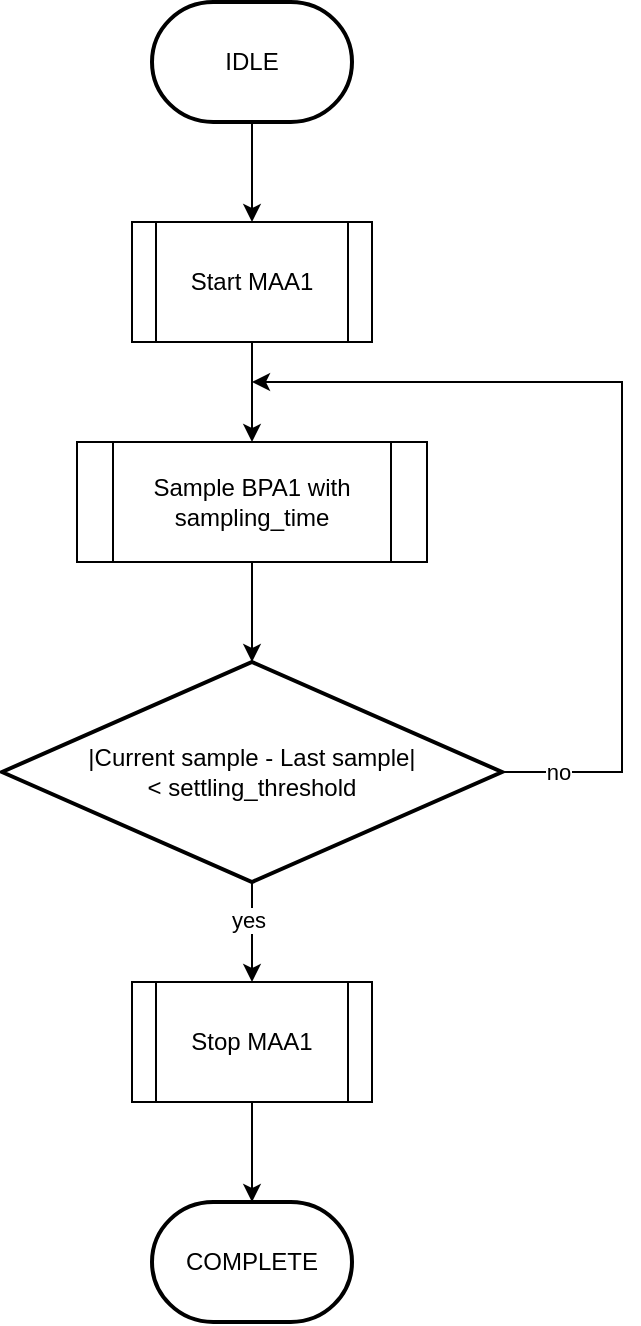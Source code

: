 <mxfile version="24.8.3">
  <diagram name="Flowchart" id="wDC12SGz_vppus-zOOGi">
    <mxGraphModel grid="1" page="1" gridSize="10" guides="1" tooltips="1" connect="1" arrows="1" fold="1" pageScale="1" pageWidth="1169" pageHeight="827" math="0" shadow="0">
      <root>
        <mxCell id="0" />
        <mxCell id="1" parent="0" />
        <mxCell id="rsjltrNW0xTfbquBhefI-1" style="edgeStyle=orthogonalEdgeStyle;rounded=0;orthogonalLoop=1;jettySize=auto;html=1;entryX=0.5;entryY=0;entryDx=0;entryDy=0;" edge="1" parent="1" source="rsjltrNW0xTfbquBhefI-2" target="rsjltrNW0xTfbquBhefI-4">
          <mxGeometry relative="1" as="geometry" />
        </mxCell>
        <mxCell id="rsjltrNW0xTfbquBhefI-2" value="IDLE" style="strokeWidth=2;html=1;shape=mxgraph.flowchart.terminator;whiteSpace=wrap;" vertex="1" parent="1">
          <mxGeometry x="505" y="84" width="100" height="60" as="geometry" />
        </mxCell>
        <mxCell id="rsjltrNW0xTfbquBhefI-3" value="" style="edgeStyle=orthogonalEdgeStyle;rounded=0;orthogonalLoop=1;jettySize=auto;html=1;" edge="1" parent="1" source="rsjltrNW0xTfbquBhefI-4">
          <mxGeometry relative="1" as="geometry">
            <mxPoint x="555" y="304" as="targetPoint" />
          </mxGeometry>
        </mxCell>
        <mxCell id="rsjltrNW0xTfbquBhefI-4" value="Start MAA1" style="shape=process;whiteSpace=wrap;html=1;backgroundOutline=1;" vertex="1" parent="1">
          <mxGeometry x="495" y="194" width="120" height="60" as="geometry" />
        </mxCell>
        <mxCell id="rsjltrNW0xTfbquBhefI-5" value="COMPLETE" style="strokeWidth=2;html=1;shape=mxgraph.flowchart.terminator;whiteSpace=wrap;" vertex="1" parent="1">
          <mxGeometry x="505" y="684" width="100" height="60" as="geometry" />
        </mxCell>
        <mxCell id="rsjltrNW0xTfbquBhefI-6" style="edgeStyle=orthogonalEdgeStyle;rounded=0;orthogonalLoop=1;jettySize=auto;html=1;exitX=1;exitY=0.5;exitDx=0;exitDy=0;exitPerimeter=0;" edge="1" parent="1" source="rsjltrNW0xTfbquBhefI-10">
          <mxGeometry relative="1" as="geometry">
            <mxPoint x="555.0" y="274.0" as="targetPoint" />
            <Array as="points">
              <mxPoint x="740" y="469" />
              <mxPoint x="740" y="274" />
            </Array>
          </mxGeometry>
        </mxCell>
        <mxCell id="rsjltrNW0xTfbquBhefI-7" value="no" style="edgeLabel;html=1;align=center;verticalAlign=middle;resizable=0;points=[];" connectable="0" vertex="1" parent="rsjltrNW0xTfbquBhefI-6">
          <mxGeometry x="-0.876" relative="1" as="geometry">
            <mxPoint as="offset" />
          </mxGeometry>
        </mxCell>
        <mxCell id="rsjltrNW0xTfbquBhefI-8" value="" style="edgeStyle=orthogonalEdgeStyle;rounded=0;orthogonalLoop=1;jettySize=auto;html=1;" edge="1" parent="1" source="rsjltrNW0xTfbquBhefI-10" target="rsjltrNW0xTfbquBhefI-13">
          <mxGeometry relative="1" as="geometry" />
        </mxCell>
        <mxCell id="rsjltrNW0xTfbquBhefI-9" value="yes" style="edgeLabel;html=1;align=center;verticalAlign=middle;resizable=0;points=[];" connectable="0" vertex="1" parent="rsjltrNW0xTfbquBhefI-8">
          <mxGeometry x="-0.247" y="-2" relative="1" as="geometry">
            <mxPoint as="offset" />
          </mxGeometry>
        </mxCell>
        <mxCell id="rsjltrNW0xTfbquBhefI-10" value="|Current sample - Last sample|&lt;div&gt;&amp;lt; settling_threshold&lt;/div&gt;" style="strokeWidth=2;html=1;shape=mxgraph.flowchart.decision;whiteSpace=wrap;" vertex="1" parent="1">
          <mxGeometry x="430" y="414" width="250" height="110" as="geometry" />
        </mxCell>
        <mxCell id="rsjltrNW0xTfbquBhefI-11" value="Sample BPA1 with sampling_time" style="shape=process;whiteSpace=wrap;html=1;backgroundOutline=1;" vertex="1" parent="1">
          <mxGeometry x="467.5" y="304" width="175" height="60" as="geometry" />
        </mxCell>
        <mxCell id="rsjltrNW0xTfbquBhefI-12" value="" style="edgeStyle=orthogonalEdgeStyle;rounded=0;orthogonalLoop=1;jettySize=auto;html=1;" edge="1" parent="1" source="rsjltrNW0xTfbquBhefI-13" target="rsjltrNW0xTfbquBhefI-5">
          <mxGeometry relative="1" as="geometry" />
        </mxCell>
        <mxCell id="rsjltrNW0xTfbquBhefI-13" value="Stop MAA1" style="shape=process;whiteSpace=wrap;html=1;backgroundOutline=1;" vertex="1" parent="1">
          <mxGeometry x="495" y="574" width="120" height="60" as="geometry" />
        </mxCell>
        <mxCell id="rsjltrNW0xTfbquBhefI-14" value="" style="edgeStyle=orthogonalEdgeStyle;rounded=0;orthogonalLoop=1;jettySize=auto;html=1;exitX=0.5;exitY=1;exitDx=0;exitDy=0;entryX=0.5;entryY=0;entryDx=0;entryDy=0;entryPerimeter=0;" edge="1" parent="1" source="rsjltrNW0xTfbquBhefI-11" target="rsjltrNW0xTfbquBhefI-10">
          <mxGeometry relative="1" as="geometry">
            <mxPoint x="554.93" y="364" as="sourcePoint" />
            <mxPoint x="554.93" y="414" as="targetPoint" />
          </mxGeometry>
        </mxCell>
      </root>
    </mxGraphModel>
  </diagram>
</mxfile>
